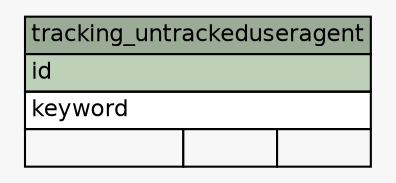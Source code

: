 // dot 2.36.0 on Linux 3.17.0-rc4-a1
// SchemaSpy rev 590
digraph "tracking_untrackeduseragent" {
  graph [
    rankdir="RL"
    bgcolor="#f7f7f7"
    nodesep="0.18"
    ranksep="0.46"
    fontname="Helvetica"
    fontsize="11"
  ];
  node [
    fontname="Helvetica"
    fontsize="11"
    shape="plaintext"
  ];
  edge [
    arrowsize="0.8"
  ];
  "tracking_untrackeduseragent" [
    label=<
    <TABLE BORDER="0" CELLBORDER="1" CELLSPACING="0" BGCOLOR="#ffffff">
      <TR><TD COLSPAN="3" BGCOLOR="#9bab96" ALIGN="CENTER">tracking_untrackeduseragent</TD></TR>
      <TR><TD PORT="id" COLSPAN="3" BGCOLOR="#bed1b8" ALIGN="LEFT">id</TD></TR>
      <TR><TD PORT="keyword" COLSPAN="3" ALIGN="LEFT">keyword</TD></TR>
      <TR><TD ALIGN="LEFT" BGCOLOR="#f7f7f7">  </TD><TD ALIGN="RIGHT" BGCOLOR="#f7f7f7">  </TD><TD ALIGN="RIGHT" BGCOLOR="#f7f7f7">  </TD></TR>
    </TABLE>>
    URL="tables/tracking_untrackeduseragent.html"
    tooltip="tracking_untrackeduseragent"
  ];
}
